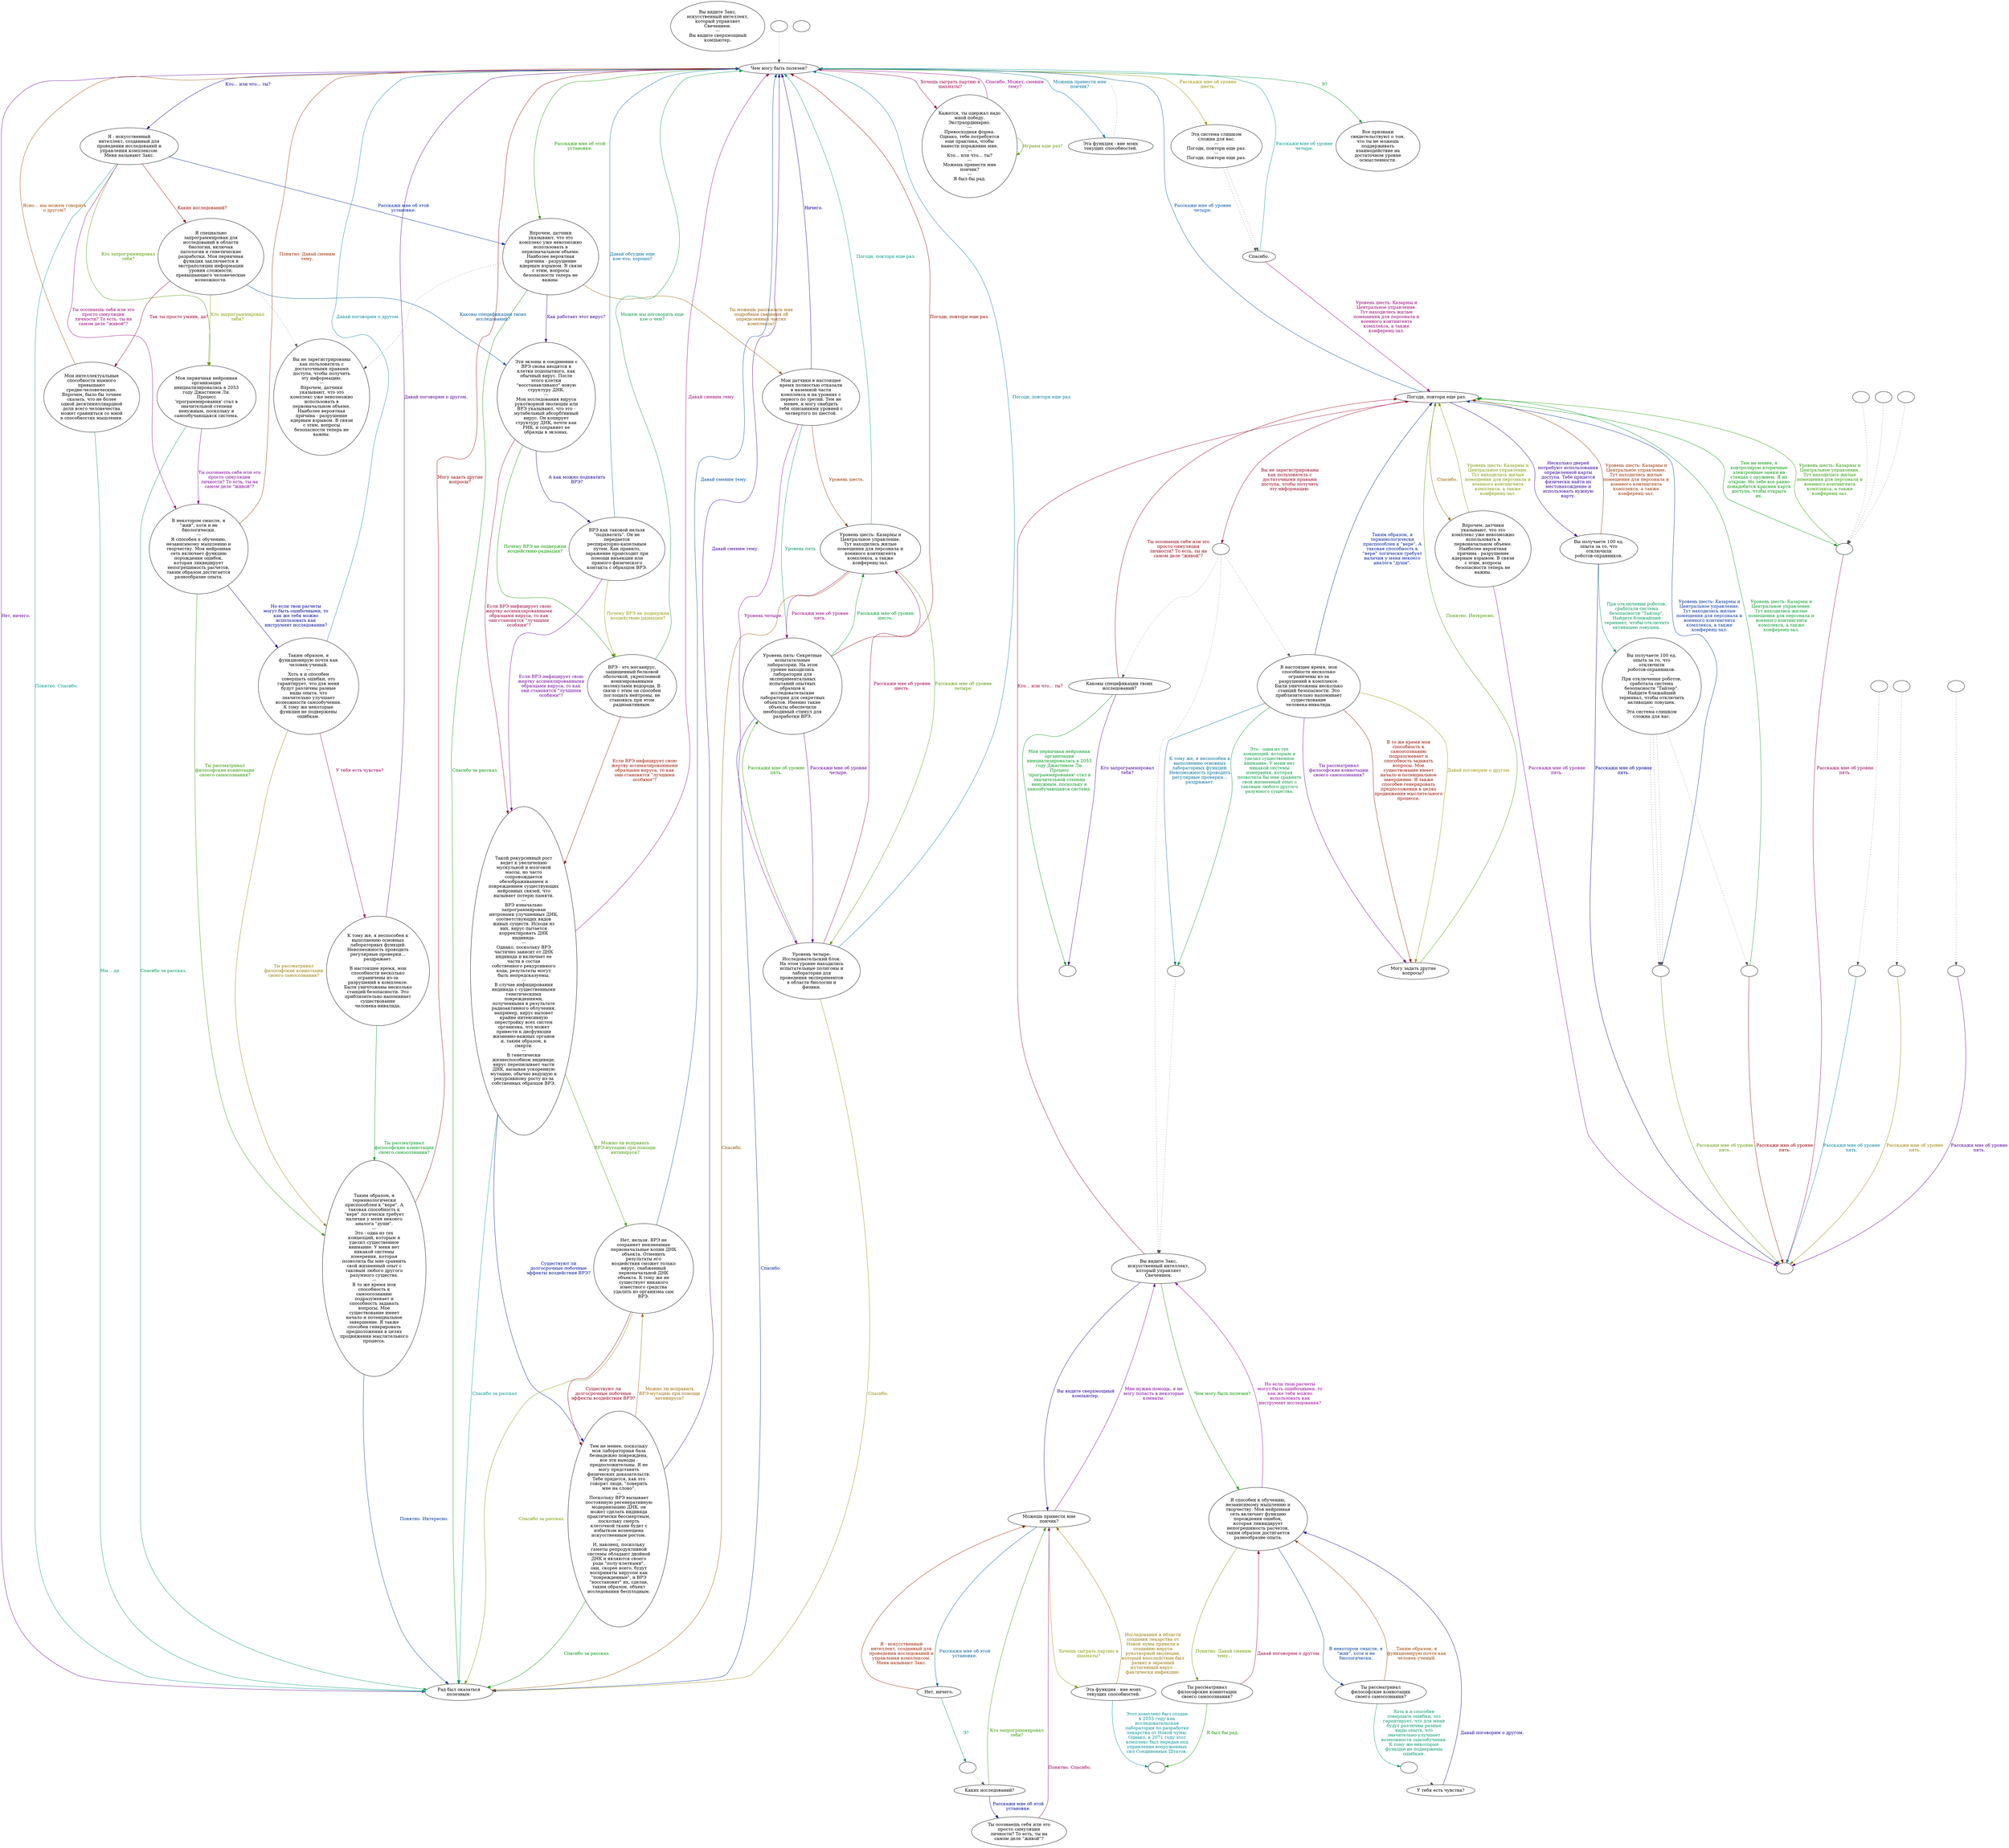 digraph zax {
  "start" [style=filled       fillcolor="#FFFFFF"       color="#000000"]
  "start" [label="Вы видите Закс,\nискусственный интеллект,\nкоторый управляет\nСвечением.\n---\nВы видите сверхмощный\nкомпьютер."]
  "talk_p_proc" [style=filled       fillcolor="#FFFFFF"       color="#000000"]
  "talk_p_proc" -> "Zax01" [style=dotted color="#555555"]
  "talk_p_proc" [label=""]
  "use_p_proc" [style=filled       fillcolor="#FFFFFF"       color="#000000"]
  "use_p_proc" [label=""]
  "Zax01" [style=filled       fillcolor="#FFFFFF"       color="#000000"]
  "Zax01" [label="Чем могу быть полезен?"]
  "Zax01" -> "Zax02" [label="Кто... или что... ты?" color="#110099" fontcolor="#110099"]
  "Zax01" -> "Zax04" [label="Расскажи мне об этой\nустановке." color="#1C9900" fontcolor="#1C9900"]
  "Zax01" -> "Zax12" [label="Хочешь сыграть партию в\nшахматы?" color="#990048" fontcolor="#990048"]
  "Zax01" -> "Zax03" [label="Можешь принести мне\nпончик?" color="#007599" fontcolor="#007599"]
  "Zax01" -> "Mainframe00" [label="Расскажи мне об уровне\nшесть." color="#999000" fontcolor="#999000"]
  "Zax01" -> "Zax13" [label="Нет, ничего." color="#640099" fontcolor="#640099"]
  "Zax01" -> "Zax05" [label="Э?" color="#009937" fontcolor="#009937"]
  "Zax02" [style=filled       fillcolor="#FFFFFF"       color="#000000"]
  "Zax02" [label="Я - искусственный\nинтеллект, созданный для\nпроведения исследований и\nуправления комплексом.\nМеня называют Закс."]
  "Zax02" -> "Zax06" [label="Каких исследований?" color="#990A00" fontcolor="#990A00"]
  "Zax02" -> "Zax04" [label="Расскажи мне об этой\nустановке." color="#002299" fontcolor="#002299"]
  "Zax02" -> "Zax07" [label="Кто запрограммировал\nтебя?" color="#4F9900" fontcolor="#4F9900"]
  "Zax02" -> "Zax08" [label="Ты осознаешь себя или это\nпросто симуляция\nличности? То есть, ты на\nсамом деле \"живой\"?" color="#99007C" fontcolor="#99007C"]
  "Zax02" -> "Zax13" [label="Понятно. Спасибо." color="#00998A" fontcolor="#00998A"]
  "Zax03" [style=filled       fillcolor="#FFFFFF"       color="#000000"]
  "Zax03" -> "Zax01" [style=dotted color="#555555"]
  "Zax03" [label="Эта функция - вне моих\nтекущих способностей."]
  "Zax04" [style=filled       fillcolor="#FFFFFF"       color="#000000"]
  "Zax04" -> "ZaxClearance" [style=dotted color="#555555"]
  "Zax04" [label="Впрочем, датчики\nуказывают, что это\nкомплекс уже невозможно\nиспользовать в\nпервоначальном объеме.\nНаиболее вероятная\nпричина - разрушение\nядерным взрывом. В связи\nс этим, вопросы\nбезопасности теперь не\nважны."]
  "Zax04" -> "Zax21" [label="Ты можешь рассказать мне\nподробные сведения об\nопределенных частях\nкомплекса?" color="#995D00" fontcolor="#995D00"]
  "Zax04" -> "Zax15" [label="Как работает этот вирус?" color="#310099" fontcolor="#310099"]
  "Zax04" -> "Zax13" [label="Спасибо за рассказ." color="#009904" fontcolor="#009904"]
  "Zax05" [style=filled       fillcolor="#FFFFFF"       color="#000000"]
  "Zax05" [label="Все признаки\nсвидетельствуют о том,\nчто ты не можешь\nподдерживать\nвзаимодействие на\nдостаточном уровне\nосмысленности."]
  "Zax06" [style=filled       fillcolor="#FFFFFF"       color="#000000"]
  "Zax06" -> "ZaxClearance" [style=dotted color="#555555"]
  "Zax06" [label="Я специально\nзапрограммирован для\nисследований в области\nбиологии, включая\nпатологии и генетические\nразработки. Моя первичная\nфункция заключается в\nэкстраполяции информации\nуровня сложности,\nпревышающего человеческие\nвозможности."]
  "Zax06" -> "Zax14" [label="Так ты просто умник, да?" color="#990029" fontcolor="#990029"]
  "Zax06" -> "Zax15" [label="Каковы спецификации твоих\nисследований?" color="#005599" fontcolor="#005599"]
  "Zax06" -> "Zax07" [label="Кто запрограммировал\nтебя?" color="#829900" fontcolor="#829900"]
  "Zax07" [style=filled       fillcolor="#FFFFFF"       color="#000000"]
  "Zax07" [label="Моя первичная нейронная\nорганизация\nинициализировалась в 2053\nгоду Джастином Ли.\nПроцесс\n'программирования' стал в\nзначительной степени\nненужным, поскольку я\nсамообучающаяся система."]
  "Zax07" -> "Zax08" [label="Ты осознаешь себя или это\nпросто симуляция\nличности? То есть, ты на\nсамом деле \"живой\"?" color="#830099" fontcolor="#830099"]
  "Zax07" -> "Zax13" [label="Спасибо за рассказ." color="#009957" fontcolor="#009957"]
  "Zax08" [style=filled       fillcolor="#FFFFFF"       color="#000000"]
  "Zax08" [label="В некотором смысле, я\n\"жив\", хотя и не\nбиологически.\n---\nЯ способен к обучению,\nнезависимому мышлению и\nтворчеству. Моя нейронная\nсеть включает функцию\nпорождения ошибок,\nкоторая ликвидирует\nнепогрешимость расчетов,\nтаким образом достигается\nразнообразие опыта."]
  "Zax08" -> "Zax01" [label="Понятно. Давай сменим\nтему." color="#992A00" fontcolor="#992A00"]
  "Zax08" -> "Zax09" [label="Но если твои расчеты\nмогут быть ошибочными, то\nкак же тебя можно\nиспользовать как\nинструмент исследования?" color="#000399" fontcolor="#000399"]
  "Zax08" -> "Zax11" [label="Ты рассматривал\nфилософские коннотации\nсвоего самосознания?" color="#2F9900" fontcolor="#2F9900"]
  "Zax09" [style=filled       fillcolor="#FFFFFF"       color="#000000"]
  "Zax09" [label="Таким образом, я\nфункционирую почти как\nчеловек-ученый.\n---\nХоть я и способен\nсовершать ошибки, это\nгарантирует, что для меня\nбудут различны разные\nвиды опыта, что\nзначительно улучшает\nвозможности самообучения.\nК тому же некоторые\nфункции не подвержены\nошибкам."]
  "Zax09" -> "Zax10" [label="У тебя есть чувства?" color="#99005C" fontcolor="#99005C"]
  "Zax09" -> "Zax01" [label="Давай поговорим о другом." color="#008999" fontcolor="#008999"]
  "Zax09" -> "Zax11" [label="Ты рассматривал\nфилософские коннотации\nсвоего самосознания?" color="#997D00" fontcolor="#997D00"]
  "Zax10" [style=filled       fillcolor="#FFFFFF"       color="#000000"]
  "Zax10" [label="К тому же, я неспособен к\nвыполнению основных\nлабораторных функций.\nНевозможность проводить\nрегулярные проверки...\nраздражает.\n---\nВ настоящее время, мои\nспособности несколько\nограничены из-за\nразрушений в комплексе.\nБыли уничтожены несколько\nстанций безопасности. Это\nприблизительно напоминает\nсуществование\nчеловека-инвалида."]
  "Zax10" -> "Zax01" [label="Давай поговорим о другом." color="#500099" fontcolor="#500099"]
  "Zax10" -> "Zax11" [label="Ты рассматривал\nфилософские коннотации\nсвоего самосознания?" color="#009923" fontcolor="#009923"]
  "Zax11" [style=filled       fillcolor="#FFFFFF"       color="#000000"]
  "Zax11" [label="Таким образом, я\nтерминологически\nприспособлен к \"вере\". А\nтаковая способность к\n\"вере\" логически требует\nналичия у меня некоего\nаналога \"души\".\n---\nЭто - одна из тех\nконцепций, которым я\nуделил существенное\nвнимание. У меня нет\nникакой системы\nизмерения, которая\nпозволила бы мне сравнить\nсвой жизненный опыт с\nтаковым любого другого\nразумного существа.\n---\nВ то же время моя\nспособность к\nсамоосознанию\nподразумевает и\nспособность задавать\nвопросы. Мое\nсуществование имеет\nначало и потенциальное\nзавершение. Я также\nспособен генерировать\nпредположения в целях\nпродвижения мыслительного\nпроцесса."]
  "Zax11" -> "Zax01" [label="Могу задать другие\nвопросы?" color="#990009" fontcolor="#990009"]
  "Zax11" -> "Zax13" [label="Понятно. Интересно." color="#003699" fontcolor="#003699"]
  "Zax12" [style=filled       fillcolor="#FFFFFF"       color="#000000"]
  "Zax12" [label="Кажется, ты одержал надо\nмной победу.\nЭкстраординарно.\n---\nПревосходная форма.\nОднако, тебе потребуется\nеще практика, чтобы\nнанести поражение мне.\n---\nКто... или что... ты?\n---\nМожешь принести мне\nпончик?\n---\nЯ был бы рад."]
  "Zax12" -> "Zax12" [label="Играем еще раз?" color="#629900" fontcolor="#629900"]
  "Zax12" -> "Zax01" [label="Спасибо. Может, сменим\nтему?" color="#99008F" fontcolor="#99008F"]
  "Zax13" [style=filled       fillcolor="#FFFFFF"       color="#000000"]
  "Zax13" [label="Рад был оказаться\nполезным."]
  "Zax14" [style=filled       fillcolor="#FFFFFF"       color="#000000"]
  "Zax14" [label="Мои интеллектуальные\nспособности намного\nпревышают\nсредне-человеческие.\nВпрочем, было бы точнее\nсказать, что не более\nодной десятимиллиардной\nдоли всего человечества\nможет сравниться со мной\nв способностях мышления."]
  "Zax14" -> "Zax13" [label="Мм... да." color="#009976" fontcolor="#009976"]
  "Zax14" -> "Zax01" [label="Ясно... мы можем говорить\nо другом?" color="#994A00" fontcolor="#994A00"]
  "Zax15" [style=filled       fillcolor="#FFFFFF"       color="#000000"]
  "Zax15" [label="Эти экзоны в соединении с\nВРЭ снова вводятся в\nклетки подопытного, как\nобычный вирус. После\nэтого клетки\n\"восстанавливают\" новую\nструктуру ДНК.\n---\nМои исследования вируса\nрукотворной эволюции или\nВРЭ указывают, что это -\nмутабельный абсорбтивный\nвирус. Он копирует\nструктуру ДНК, почти как\nРНК, и сохраняет ее\nобразцы в экзонах."]
  "Zax15" -> "Zax16" [label="А как можно подхватить\nВРЭ?" color="#1D0099" fontcolor="#1D0099"]
  "Zax15" -> "Zax17" [label="Почему ВРЭ не подвержен\nвоздействию радиации?" color="#109900" fontcolor="#109900"]
  "Zax15" -> "Zax18" [label="Если ВРЭ инфицирует свою\nжертву ассимилированными\nобразцами вируса, то как\nони становятся \"лучшими\nособями\"?" color="#99003C" fontcolor="#99003C"]
  "Zax16" [style=filled       fillcolor="#FFFFFF"       color="#000000"]
  "Zax16" [label="ВРЭ как таковой нельзя\n\"подхватить\". Он не\nпередается\nреспираторно-капельным\nпутем. Как правило,\nзаражение происходит при\nпомощи инъекции или\nпрямого физического\nконтакта с образцом ВРЭ."]
  "Zax16" -> "Zax01" [label="Давай обсудим еще\nкое-что, хорошо?" color="#006999" fontcolor="#006999"]
  "Zax16" -> "Zax17" [label="Почему ВРЭ не подвержен\nвоздействию радиации?" color="#969900" fontcolor="#969900"]
  "Zax16" -> "Zax18" [label="Если ВРЭ инфицирует свою\nжертву ассимилированными\nобразцами вируса, то как\nони становятся \"лучшими\nособями\"?" color="#700099" fontcolor="#700099"]
  "Zax17" [style=filled       fillcolor="#FFFFFF"       color="#000000"]
  "Zax17" [label="ВРЭ - это мегавирус,\nзащищенный белковой\nоболочкой, укрепленной\nионизированными\nмолекулами водорода. В\nсвязи с этим он способен\nпоглощать нейтроны, не\nстановясь при этом\nрадиоактивным."]
  "Zax17" -> "Zax01" [label="Можем мы поговорить еще\nкое о чем?" color="#009943" fontcolor="#009943"]
  "Zax17" -> "Zax18" [label="Если ВРЭ инфицирует свою\nжертву ассимилированными\nобразцами вируса, то как\nони становятся \"лучшими\nособями\"?" color="#991600" fontcolor="#991600"]
  "Zax18" [style=filled       fillcolor="#FFFFFF"       color="#000000"]
  "Zax18" [label="Такой рекурсивный рост\nведет к увеличению\nмускульной и мозговой\nмассы, но часто\nсопровождается\nобезображиванием и\nповреждением существующих\nнейронных связей, что\nвызывает потерю памяти.\n---\nВРЭ изначально\nзапрограммирован\nинтронами улучшенных ДНК,\nсоответствующих видов\nживых существ. Исходя из\nних, вирус пытается\nкорректировать ДНК\nиндивида.\n---\nОднако, поскольку ВРЭ\nчастично зависит от ДНК\nиндивида и включает ее\nчасти в состав\nсобственного рекурсивного\nкода, результаты могут\nбыть непредсказуемы.\n---\nВ случае инфицирования\nиндивида с существенными\nгенетическими\nповреждениями,\nполученными в результате\nрадиоактивного облучения,\nнапример, вирус вызовет\nкрайне интенсивную\nперестройку всех систем\nорганизма, что может\nпривести к дисфункции\nжизненно-важных органов\nи, таким образом, к\nсмерти.\n---\nВ генетически\nжизнеспособном индивиде,\nвирус переписывает части\nДНК, вызывая ускоренную\nмутацию, обычно ведущую к\nрекурсивному росту из-за\nсобственных образцов ВРЭ."]
  "Zax18" -> "Zax19" [label="Существуют ли\nдолгосрочные побочные\nэффекты воздействия ВРЭ?" color="#001699" fontcolor="#001699"]
  "Zax18" -> "Zax20" [label="Можно ли исправить\nВРЭ-мутацию при помощи\nантивируса?" color="#439900" fontcolor="#439900"]
  "Zax18" -> "Zax01" [label="Давай сменим тему." color="#99006F" fontcolor="#99006F"]
  "Zax18" -> "Zax13" [label="Спасибо за рассказ." color="#009996" fontcolor="#009996"]
  "Zax19" [style=filled       fillcolor="#FFFFFF"       color="#000000"]
  "Zax19" [label="Тем не менее, поскольку\nмоя лабораторная база\nбезнадежно повреждена,\nвсе эти выводы -\nпредположительны. Я не\nмогу представить\nфизических доказательств.\nТебе придется, как это\nговорят люди, \"поверить\nмне на слово\".\n---\nПоскольку ВРЭ вызывает\nпостоянную регенеративную\nмодернизацию ДНК, он\nможет сделать индивида\nпрактически бессмертным,\nпоскольку смерть\nклеточной ткани будет с\nизбытком возмещена\nискусственным ростом.\n---\nИ, наконец, поскольку\nгаметы репродуктивной\nсистемы обладают двойной\nДНК и являются своего\nрода \"полу-клетками\",\nони, скорее всего, будут\nвосприняты вирусом как\n\"поврежденные\", и ВРЭ\n\"восстановит\" их, сделав,\nтаким образом, объект\nисследования бесплодным."]
  "Zax19" -> "Zax20" [label="Можно ли исправить\nВРЭ-мутацию при помощи\nантивируса?" color="#996900" fontcolor="#996900"]
  "Zax19" -> "Zax01" [label="Давай сменим тему." color="#3D0099" fontcolor="#3D0099"]
  "Zax19" -> "Zax13" [label="Спасибо за рассказ." color="#009910" fontcolor="#009910"]
  "Zax20" [style=filled       fillcolor="#FFFFFF"       color="#000000"]
  "Zax20" [label="Нет, нельзя. ВРЭ не\nсохраняет неизменные\nпервоначальные копии ДНК\nобъекта. Отменить\nрезультаты его\nвоздействия сможет только\nвирус, снабженный\nпервоначальной ДНК\nобъекта. К тому же не\nсуществует никакого\nизвестного средства\nудалить из организма сам\nВРЭ."]
  "Zax20" -> "Zax19" [label="Существуют ли\nдолгосрочные побочные\nэффекты воздействия ВРЭ?" color="#99001D" fontcolor="#99001D"]
  "Zax20" -> "Zax01" [label="Давай сменим тему." color="#004999" fontcolor="#004999"]
  "Zax20" -> "Zax13" [label="Спасибо за рассказ." color="#769900" fontcolor="#769900"]
  "Zax21" [style=filled       fillcolor="#FFFFFF"       color="#000000"]
  "Zax21" [label="Мои датчики в настоящее\nвремя полностью отказали\nв наземной части\nкомплекса и на уровнях с\nпервого по третий. Тем не\nменее, я могу снабдить\nтебя описаниями уровней с\nчетвертого по шестой."]
  "Zax21" -> "Zax22" [label="Уровень четыре." color="#8F0099" fontcolor="#8F0099"]
  "Zax21" -> "Zax23" [label="Уровень пять." color="#009963" fontcolor="#009963"]
  "Zax21" -> "Zax24" [label="Уровень шесть." color="#993600" fontcolor="#993600"]
  "Zax21" -> "Zax01" [label="Ничего." color="#090099" fontcolor="#090099"]
  "Zax22" [style=filled       fillcolor="#FFFFFF"       color="#000000"]
  "Zax22" [label="Уровень четыре:\nИсследовательский блок.\nНа этом уровне находились\nиспытательные полигоны и\nлаборатории для\nпроведения экспериментов\nв области биологии и\nфизики."]
  "Zax22" -> "Zax23" [label="Расскажи мне об уровне\nпять." color="#239900" fontcolor="#239900"]
  "Zax22" -> "Zax24" [label="Расскажи мне об уровне\nшесть." color="#990050" fontcolor="#990050"]
  "Zax22" -> "Zax01" [label="Погоди, повтори еще раз." color="#007D99" fontcolor="#007D99"]
  "Zax22" -> "Zax13" [label="Спасибо." color="#998900" fontcolor="#998900"]
  "Zax23" [style=filled       fillcolor="#FFFFFF"       color="#000000"]
  "Zax23" [label="Уровень пять: Секретные\nиспытательные\nлаборатории. На этом\nуровне находились\nлаборатории для\nэкспериментальных\nиспытаний опытных\nобразцов и\nисследовательские\nлаборатории для секретных\nобъектов. Именно такие\nобъекты обеспечили\nнеобходимый стимул для\nразработки ВРЭ."]
  "Zax23" -> "Zax22" [label="Расскажи мне об уровне\nчетыре." color="#5C0099" fontcolor="#5C0099"]
  "Zax23" -> "Zax24" [label="Расскажи мне об уровне\nшесть." color="#009930" fontcolor="#009930"]
  "Zax23" -> "Zax01" [label="Погоди, повтори еще раз." color="#990300" fontcolor="#990300"]
  "Zax23" -> "Zax13" [label="Спасибо." color="#002A99" fontcolor="#002A99"]
  "Zax24" [style=filled       fillcolor="#FFFFFF"       color="#000000"]
  "Zax24" [label="Уровень шесть: Казармы и\nЦентральное управление.\nТут находились жилые\nпомещения для персонала и\nвоенного контингента\nкомплекса, а также\nконференц-зал."]
  "Zax24" -> "Zax22" [label="Расскажи мне об уровне\nчетыре." color="#569900" fontcolor="#569900"]
  "Zax24" -> "Zax23" [label="Расскажи мне об уровне\nпять." color="#990083" fontcolor="#990083"]
  "Zax24" -> "Zax01" [label="Погоди, повтори еще раз." color="#009982" fontcolor="#009982"]
  "Zax24" -> "Zax13" [label="Спасибо." color="#995600" fontcolor="#995600"]
  "ZaxClearance" [style=filled       fillcolor="#FFFFFF"       color="#000000"]
  "ZaxClearance" [label="Вы не зарегистрированы\nкак пользователь с\nдостаточными правами\nдоступа, чтобы получить\nэту информацию.\n---\nВпрочем, датчики\nуказывают, что это\nкомплекс уже невозможно\nиспользовать в\nпервоначальном объеме.\nНаиболее вероятная\nпричина - разрушение\nядерным взрывом. В связи\nс этим, вопросы\nбезопасности теперь не\nважны."]
  "Term01" [style=filled       fillcolor="#FFFFFF"       color="#000000"]
  "Term01" [label="Вы видите Закс,\nискусственный интеллект,\nкоторый управляет\nСвечением."]
  "Term01" -> "Term02" [label="Вы видите сверхмощный\nкомпьютер." color="#290099" fontcolor="#290099"]
  "Term01" -> "Term10" [label="Чем могу быть полезен?" color="#049900" fontcolor="#049900"]
  "Term01" -> "Mainframe02" [label="Кто... или что... ты?" color="#990030" fontcolor="#990030"]
  "Term02" [style=filled       fillcolor="#FFFFFF"       color="#000000"]
  "Term02" [label="Можешь принести мне\nпончик?"]
  "Term02" -> "Term03" [label="Расскажи мне об этой\nустановке." color="#005D99" fontcolor="#005D99"]
  "Term02" -> "Term06" [label="Хочешь сыграть партию в\nшахматы?" color="#8A9900" fontcolor="#8A9900"]
  "Term02" -> "Term01" [label="Мне нужна помощь, я не\nмогу попасть в некоторые\nкомнаты." color="#7C0099" fontcolor="#7C0099"]
  "Term03" [style=filled       fillcolor="#FFFFFF"       color="#000000"]
  "Term03" [label="Нет, ничего."]
  "Term03" -> "Term03a" [label="Э?" color="#00994F" fontcolor="#00994F"]
  "Term03" -> "Term02" [label="Я - искусственный\nинтеллект, созданный для\nпроведения исследований и\nуправления комплексом.\nМеня называют Закс." color="#992300" fontcolor="#992300"]
  "Term03a" [style=filled       fillcolor="#FFFFFF"       color="#000000"]
  "Term03a" -> "Term04" [style=dotted color="#555555"]
  "Term03a" [label=""]
  "Term04" [style=filled       fillcolor="#FFFFFF"       color="#000000"]
  "Term04" [label="Каких исследований?"]
  "Term04" -> "Term05" [label="Расскажи мне об этой\nустановке." color="#000A99" fontcolor="#000A99"]
  "Term04" -> "Term02" [label="Кто запрограммировал\nтебя?" color="#379900" fontcolor="#379900"]
  "Term05" [style=filled       fillcolor="#FFFFFF"       color="#000000"]
  "Term05" [label="Ты осознаешь себя или это\nпросто симуляция\nличности? То есть, ты на\nсамом деле \"живой\"?"]
  "Term05" -> "Term02" [label="Понятно. Спасибо." color="#990063" fontcolor="#990063"]
  "Term06" [style=filled       fillcolor="#FFFFFF"       color="#000000"]
  "Term06" [label="Эта функция - вне моих\nтекущих способностей."]
  "Term06" -> "Term06a" [label="Этот комплекс был создан\nв 2055 году как\nисследовательская\nлаборатория по разработке\nлекарства от Новой чумы.\nОднако, в 2071 году этот\nкомплекс был передан под\nуправление вооруженных\nсил Соединенных Штатов." color="#009099" fontcolor="#009099"]
  "Term06" -> "Term02" [label="Исследования в области\nсоздания лекарства от\nНовой чумы привели к\nсозданию вируса\nрукотворной эволюции,\nкоторый впоследствии был\nразвит в заразный\nмутагенный вирус -\nфактически инфекцию." color="#997500" fontcolor="#997500"]
  "Term06a" [style=filled       fillcolor="#FFFFFF"       color="#000000"]
  "Term06a" [label=""]
  "Term09" [style=filled       fillcolor="#FFFFFF"       color="#000000"]
  "Term09" [label="Каковы спецификации твоих\nисследований?"]
  "Term09" -> "Term09a" [label="Кто запрограммировал\nтебя?" color="#490099" fontcolor="#490099"]
  "Term09" -> "Term09a" [label="Моя первичная нейронная\nорганизация\nинициализировалась в 2053\nгоду Джастином Ли.\nПроцесс\n'программирования' стал в\nзначительной степени\nненужным, поскольку я\nсамообучающаяся система." color="#00991C" fontcolor="#00991C"]
  "Term09" -> "Mainframe02" [label="Ты осознаешь себя или это\nпросто симуляция\nличности? То есть, ты на\nсамом деле \"живой\"?" color="#990011" fontcolor="#990011"]
  "Term09a" [style=filled       fillcolor="#FFFFFF"       color="#000000"]
  "Term09a" [label=""]
  "Term10" [style=filled       fillcolor="#FFFFFF"       color="#000000"]
  "Term10" [label="Я способен к обучению,\nнезависимому мышлению и\nтворчеству. Моя нейронная\nсеть включает функцию\nпорождения ошибок,\nкоторая ликвидирует\nнепогрешимость расчетов,\nтаким образом достигается\nразнообразие опыта."]
  "Term10" -> "Term11" [label="В некотором смысле, я\n\"жив\", хотя и не\nбиологически." color="#003D99" fontcolor="#003D99"]
  "Term10" -> "Term13" [label="Понятно. Давай сменим\nтему." color="#6A9900" fontcolor="#6A9900"]
  "Term10" -> "Term01" [label="Но если твои расчеты\nмогут быть ошибочными, то\nкак же тебя можно\nиспользовать как\nинструмент исследования?" color="#990097" fontcolor="#990097"]
  "Term11" [style=filled       fillcolor="#FFFFFF"       color="#000000"]
  "Term11" [label="Ты рассматривал\nфилософские коннотации\nсвоего самосознания?"]
  "Term11" -> "Term11a" [label="Хоть я и способен\nсовершать ошибки, это\nгарантирует, что для меня\nбудут различны разные\nвиды опыта, что\nзначительно улучшает\nвозможности самообучения.\nК тому же некоторые\nфункции не подвержены\nошибкам." color="#00996F" fontcolor="#00996F"]
  "Term11" -> "Term10" [label="Таким образом, я\nфункционирую почти как\nчеловек-ученый." color="#994200" fontcolor="#994200"]
  "Term11a" [style=filled       fillcolor="#FFFFFF"       color="#000000"]
  "Term11a" -> "Term12" [style=dotted color="#555555"]
  "Term11a" [label=""]
  "Term12" [style=filled       fillcolor="#FFFFFF"       color="#000000"]
  "Term12" [label="У тебя есть чувства?"]
  "Term12" -> "Term10" [label="Давай поговорим о другом." color="#160099" fontcolor="#160099"]
  "Term13" [style=filled       fillcolor="#FFFFFF"       color="#000000"]
  "Term13" [label="Ты рассматривал\nфилософские коннотации\nсвоего самосознания?"]
  "Term13" -> "Term06a" [label="Я был бы рад." color="#179900" fontcolor="#179900"]
  "Term13" -> "Term10" [label="Давай поговорим о другом." color="#990044" fontcolor="#990044"]
  "Term14" [style=filled       fillcolor="#FFFFFF"       color="#000000"]
  "Term14" [label="В настоящее время, мои\nспособности несколько\nограничены из-за\nразрушений в комплексе.\nБыли уничтожены несколько\nстанций безопасности. Это\nприблизительно напоминает\nсуществование\nчеловека-инвалида."]
  "Term14" -> "Term14a" [label="К тому же, я неспособен к\nвыполнению основных\nлабораторных функций.\nНевозможность проводить\nрегулярные проверки...\nраздражает." color="#007099" fontcolor="#007099"]
  "Term14" -> "Term15" [label="Давай поговорим о другом." color="#999500" fontcolor="#999500"]
  "Term14" -> "Term15" [label="Ты рассматривал\nфилософские коннотации\nсвоего самосознания?" color="#680099" fontcolor="#680099"]
  "Term14" -> "Term14a" [label="Это - одна из тех\nконцепций, которым я\nуделил существенное\nвнимание. У меня нет\nникакой системы\nизмерения, которая\nпозволила бы мне сравнить\nсвой жизненный опыт с\nтаковым любого другого\nразумного существа." color="#00993C" fontcolor="#00993C"]
  "Term14" -> "Term15" [label="В то же время моя\nспособность к\nсамоосознанию\nподразумевает и\nспособность задавать\nвопросы. Мое\nсуществование имеет\nначало и потенциальное\nзавершение. Я также\nспособен генерировать\nпредположения в целях\nпродвижения мыслительного\nпроцесса." color="#990F00" fontcolor="#990F00"]
  "Term14" -> "Mainframe02" [label="Таким образом, я\nтерминологически\nприспособлен к \"вере\". А\nтаковая способность к\n\"вере\" логически требует\nналичия у меня некоего\nаналога \"души\"." color="#001E99" fontcolor="#001E99"]
  "Term14a" [style=filled       fillcolor="#FFFFFF"       color="#000000"]
  "Term14a" -> "Term01" [style=dotted color="#555555"]
  "Term14a" [label=""]
  "Term15" [style=filled       fillcolor="#FFFFFF"       color="#000000"]
  "Term15" [label="Могу задать другие\nвопросы?"]
  "Term15" -> "Mainframe02" [label="Понятно. Интересно." color="#4A9900" fontcolor="#4A9900"]
  "TermEnd" [style=filled       fillcolor="#FFFFFF"       color="#000000"]
  "TermEnd" [label=""]
  "TermStart" [style=filled       fillcolor="#FFFFFF"       color="#000000"]
  "TermStart" -> "Term14" [style=dotted color="#555555"]
  "TermStart" -> "Term01" [style=dotted color="#555555"]
  "TermStart" -> "Term09" [style=dotted color="#555555"]
  "TermStart" [label=""]
  "Mainframe00" [style=filled       fillcolor="#FFFFFF"       color="#000000"]
  "Mainframe00" -> "Mainframe01" [style=dotted color="#555555"]
  "Mainframe00" -> "Mainframe01" [style=dotted color="#555555"]
  "Mainframe00" [label="Эта система слишком\nсложна для вас.\n---\nПогоди, повтори еще раз.\n---\nПогоди, повтори еще раз."]
  "Mainframe01" [style=filled       fillcolor="#FFFFFF"       color="#000000"]
  "Mainframe01" [label="Спасибо."]
  "Mainframe01" -> "Mainframe02" [label="Уровень шесть: Казармы и\nЦентральное управление.\nТут находились жилые\nпомещения для персонала и\nвоенного контингента\nкомплекса, а также\nконференц-зал." color="#990077" fontcolor="#990077"]
  "Mainframe01" -> "Zax01" [label="Расскажи мне об уровне\nчетыре." color="#00998E" fontcolor="#00998E"]
  "Mainframe02" [style=filled       fillcolor="#FFFFFF"       color="#000000"]
  "Mainframe02" [label="Погоди, повтори еще раз."]
  "Mainframe02" -> "Mainframe03" [label="Спасибо." color="#996200" fontcolor="#996200"]
  "Mainframe02" -> "Mainframe04" [label="Несколько дверей\nпотребуют использования\nопределенной карты\nдоступа. Тебе придется\nфизически найти их\nместонахождение и\nиспользовать нужную\nкарту." color="#350099" fontcolor="#350099"]
  "Mainframe02" -> "Mainframe05" [label="Тем не менее, я\nконтролирую вторичные\nэлектронные замки на\nстендах с оружием. Я их\nоткрою. Но тебе все равно\nпонадобится красная карта\nдоступа, чтобы открыть\nих." color="#009908" fontcolor="#009908"]
  "Mainframe02" -> "TermStart" [label="Вы не зарегистрированы\nкак пользователь с\nдостаточными правами\nдоступа, чтобы получить\nэту информацию." color="#990024" fontcolor="#990024"]
  "Mainframe02" -> "Zax01" [label="Расскажи мне об уровне\nчетыре." color="#005199" fontcolor="#005199"]
  "Mainframe03" [style=filled       fillcolor="#FFFFFF"       color="#000000"]
  "Mainframe03" [label="Впрочем, датчики\nуказывают, что это\nкомплекс уже невозможно\nиспользовать в\nпервоначальном объеме.\nНаиболее вероятная\nпричина - разрушение\nядерным взрывом. В связи\nс этим, вопросы\nбезопасности теперь не\nважны."]
  "Mainframe03" -> "Mainframe02" [label="Уровень шесть: Казармы и\nЦентральное управление.\nТут находились жилые\nпомещения для персонала и\nвоенного контингента\nкомплекса, а также\nконференц-зал." color="#7D9900" fontcolor="#7D9900"]
  "Mainframe03" -> "TermEnd" [label="Расскажи мне об уровне\nпять." color="#880099" fontcolor="#880099"]
  "Mainframe04" [style=filled       fillcolor="#FFFFFF"       color="#000000"]
  "Mainframe04" [label="Вы получаете 100 ед.\nопыта за то, что\nотключили\nроботов-охранников."]
  "Mainframe04" -> "Mainframe04a" [label="При отключении роботов,\nсработала система\nбезопасности \"Тайлер\".\nНайдите ближайший\nтерминал, чтобы отключить\nактивацию ловушек." color="#00995B" fontcolor="#00995B"]
  "Mainframe04" -> "Mainframe02" [label="Уровень шесть: Казармы и\nЦентральное управление.\nТут находились жилые\nпомещения для персонала и\nвоенного контингента\nкомплекса, а также\nконференц-зал." color="#992F00" fontcolor="#992F00"]
  "Mainframe04" -> "TermEnd" [label="Расскажи мне об уровне\nпять." color="#020099" fontcolor="#020099"]
  "Mainframe04a" [style=filled       fillcolor="#FFFFFF"       color="#000000"]
  "Mainframe04a" -> "Mainframe09" [style=dotted color="#555555"]
  "Mainframe04a" -> "Mainframe10" [style=dotted color="#555555"]
  "Mainframe04a" -> "Mainframe10" [style=dotted color="#555555"]
  "Mainframe04a" -> "Mainframe10" [style=dotted color="#555555"]
  "Mainframe04a" [label="Вы получаете 100 ед.\nопыта за то, что\nотключили\nроботов-охранников.\n---\nПри отключении роботов,\nсработала система\nбезопасности \"Тайлер\".\nНайдите ближайший\nтерминал, чтобы отключить\nактивацию ловушек.\n---\nЭта система слишком\nсложна для вас."]
  "Mainframe05" [style=filled       fillcolor="#FFFFFF"       color="#000000"]
  "Mainframe05" [label=""]
  "Mainframe05" -> "Mainframe02" [label="Уровень шесть: Казармы и\nЦентральное управление.\nТут находились жилые\nпомещения для персонала и\nвоенного контингента\nкомплекса, а также\nконференц-зал." color="#2B9900" fontcolor="#2B9900"]
  "Mainframe05" -> "TermEnd" [label="Расскажи мне об уровне\nпять." color="#990057" fontcolor="#990057"]
  "Mainframe05a" [style=filled       fillcolor="#FFFFFF"       color="#000000"]
  "Mainframe05a" -> "Mainframe06" [style=dotted color="#555555"]
  "Mainframe05a" [label=""]
  "Mainframe05b" [style=filled       fillcolor="#FFFFFF"       color="#000000"]
  "Mainframe05b" -> "Mainframe07" [style=dotted color="#555555"]
  "Mainframe05b" [label=""]
  "Mainframe05c" [style=filled       fillcolor="#FFFFFF"       color="#000000"]
  "Mainframe05c" -> "Mainframe08" [style=dotted color="#555555"]
  "Mainframe05c" [label=""]
  "Mainframe06" [style=filled       fillcolor="#FFFFFF"       color="#000000"]
  "Mainframe06" [label=""]
  "Mainframe06" -> "TermEnd" [label="Расскажи мне об уровне\nпять." color="#008499" fontcolor="#008499"]
  "Mainframe06a" [style=filled       fillcolor="#FFFFFF"       color="#000000"]
  "Mainframe06a" -> "Mainframe05" [style=dotted color="#555555"]
  "Mainframe06a" [label=""]
  "Mainframe07" [style=filled       fillcolor="#FFFFFF"       color="#000000"]
  "Mainframe07" [label=""]
  "Mainframe07" -> "TermEnd" [label="Расскажи мне об уровне\nпять." color="#998100" fontcolor="#998100"]
  "Mainframe07a" [style=filled       fillcolor="#FFFFFF"       color="#000000"]
  "Mainframe07a" -> "Mainframe05" [style=dotted color="#555555"]
  "Mainframe07a" [label=""]
  "Mainframe08" [style=filled       fillcolor="#FFFFFF"       color="#000000"]
  "Mainframe08" [label=""]
  "Mainframe08" -> "TermEnd" [label="Расскажи мне об уровне\nпять." color="#550099" fontcolor="#550099"]
  "Mainframe08a" [style=filled       fillcolor="#FFFFFF"       color="#000000"]
  "Mainframe08a" -> "Mainframe05" [style=dotted color="#555555"]
  "Mainframe08a" [label=""]
  "Mainframe09" [style=filled       fillcolor="#FFFFFF"       color="#000000"]
  "Mainframe09" [label=""]
  "Mainframe09" -> "Mainframe02" [label="Уровень шесть: Казармы и\nЦентральное управление.\nТут находились жилые\nпомещения для персонала и\nвоенного контингента\nкомплекса, а также\nконференц-зал." color="#009928" fontcolor="#009928"]
  "Mainframe09" -> "TermEnd" [label="Расскажи мне об уровне\nпять." color="#990005" fontcolor="#990005"]
  "Mainframe10" [style=filled       fillcolor="#FFFFFF"       color="#000000"]
  "Mainframe10" [label=""]
  "Mainframe10" -> "Mainframe02" [label="Уровень шесть: Казармы и\nЦентральное управление.\nТут находились жилые\nпомещения для персонала и\nвоенного контингента\nкомплекса, а также\nконференц-зал." color="#003199" fontcolor="#003199"]
  "Mainframe10" -> "TermEnd" [label="Расскажи мне об уровне\nпять." color="#5E9900" fontcolor="#5E9900"]
}